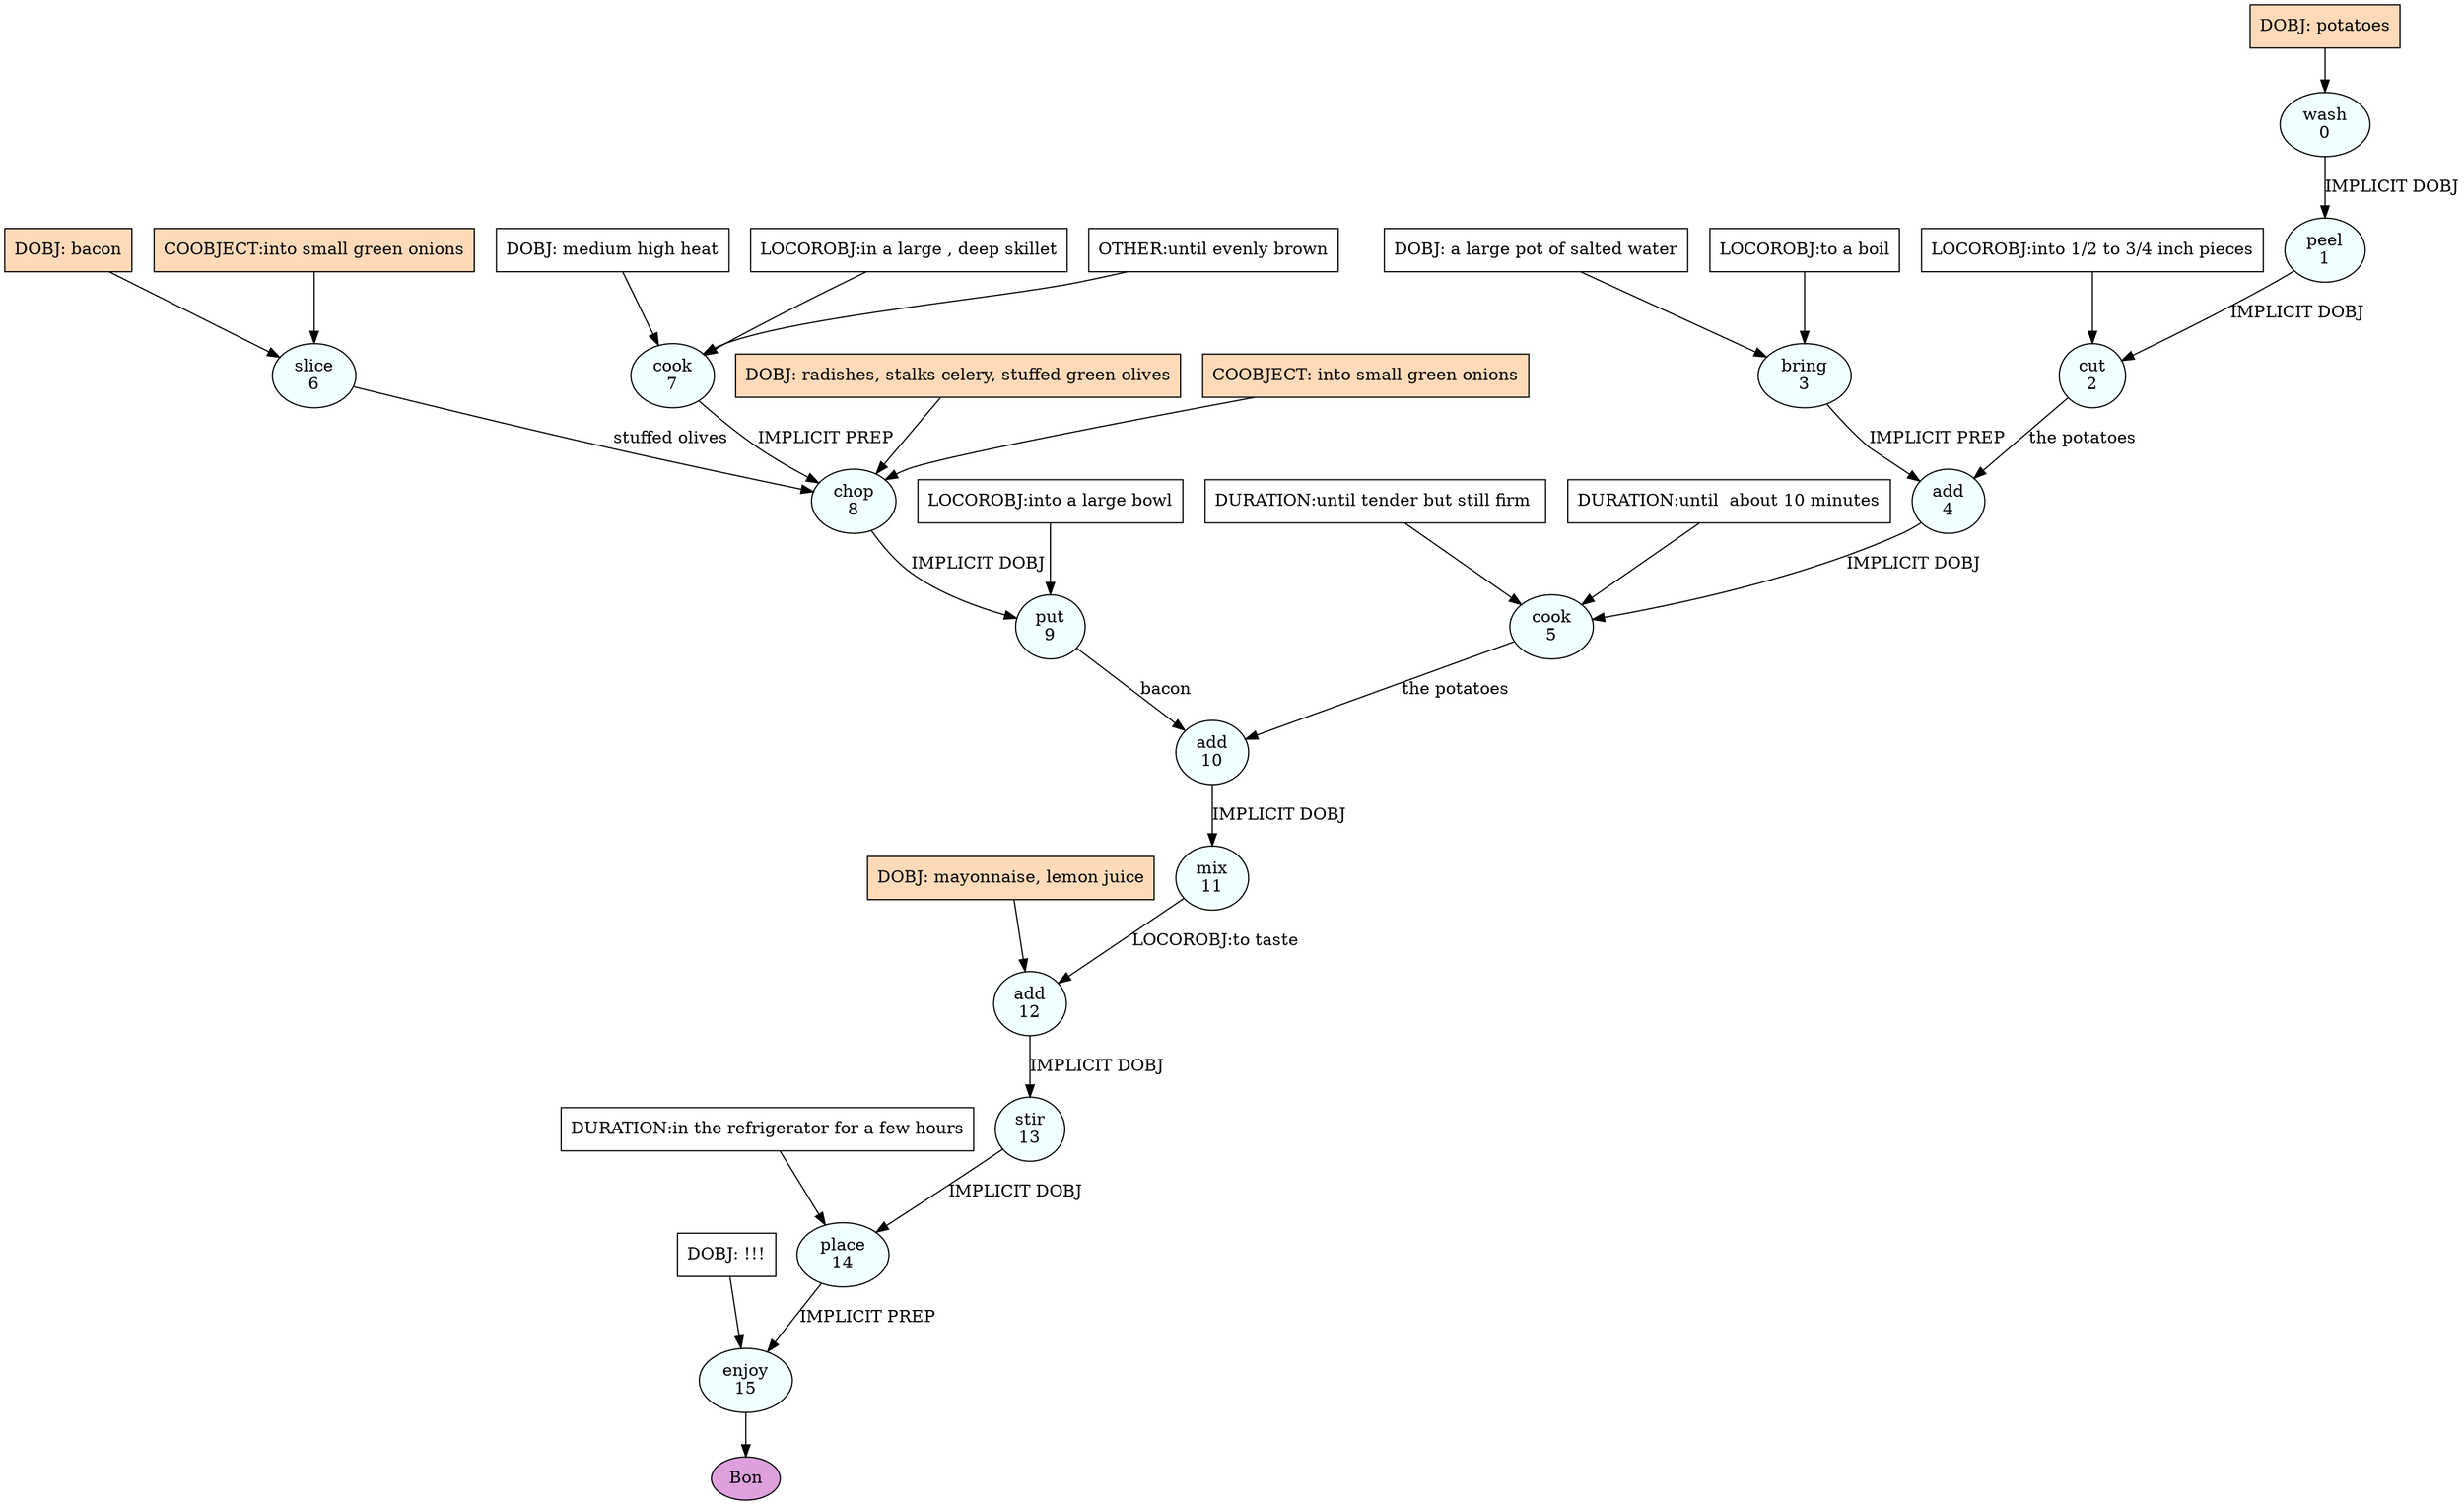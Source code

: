 digraph recipe {
E0[label="wash
0", shape=oval, style=filled, fillcolor=azure]
E1[label="peel
1", shape=oval, style=filled, fillcolor=azure]
E2[label="cut
2", shape=oval, style=filled, fillcolor=azure]
E3[label="bring
3", shape=oval, style=filled, fillcolor=azure]
E4[label="add
4", shape=oval, style=filled, fillcolor=azure]
E5[label="cook
5", shape=oval, style=filled, fillcolor=azure]
E6[label="slice
6", shape=oval, style=filled, fillcolor=azure]
E7[label="cook
7", shape=oval, style=filled, fillcolor=azure]
E8[label="chop
8", shape=oval, style=filled, fillcolor=azure]
E9[label="put
9", shape=oval, style=filled, fillcolor=azure]
E10[label="add
10", shape=oval, style=filled, fillcolor=azure]
E11[label="mix
11", shape=oval, style=filled, fillcolor=azure]
E12[label="add
12", shape=oval, style=filled, fillcolor=azure]
E13[label="stir
13", shape=oval, style=filled, fillcolor=azure]
E14[label="place
14", shape=oval, style=filled, fillcolor=azure]
E15[label="enjoy
15", shape=oval, style=filled, fillcolor=azure]
D6[label="DOBJ: bacon", shape=box, style=filled, fillcolor=peachpuff]
D6 -> E6
P6_0[label="COOBJECT:into small green onions", shape=box, style=filled, fillcolor=peachpuff]
P6_0 -> E6
D3[label="DOBJ: a large pot of salted water", shape=box, style=filled, fillcolor=white]
D3 -> E3
P3_0[label="LOCOROBJ:to a boil", shape=box, style=filled, fillcolor=white]
P3_0 -> E3
D0[label="DOBJ: potatoes", shape=box, style=filled, fillcolor=peachpuff]
D0 -> E0
D7[label="DOBJ: medium high heat", shape=box, style=filled, fillcolor=white]
D7 -> E7
P7_0[label="LOCOROBJ:in a large , deep skillet", shape=box, style=filled, fillcolor=white]
P7_0 -> E7
P7_1[label="OTHER:until evenly brown", shape=box, style=filled, fillcolor=white]
P7_1 -> E7
E0 -> E1 [label="IMPLICIT DOBJ"]
E1 -> E2 [label="IMPLICIT DOBJ"]
P2_0_0[label="LOCOROBJ:into 1/2 to 3/4 inch pieces", shape=box, style=filled, fillcolor=white]
P2_0_0 -> E2
E2 -> E4 [label="the potatoes"]
E3 -> E4 [label="IMPLICIT PREP"]
E4 -> E5 [label="IMPLICIT DOBJ"]
P5_0_0[label="DURATION:until tender but still firm ", shape=box, style=filled, fillcolor=white]
P5_0_0 -> E5
P5_0_1[label="DURATION:until  about 10 minutes", shape=box, style=filled, fillcolor=white]
P5_0_1 -> E5
D8_ing[label="DOBJ: radishes, stalks celery, stuffed green olives", shape=box, style=filled, fillcolor=peachpuff]
D8_ing -> E8
E6 -> E8 [label=" stuffed olives"]
E7 -> E8 [label="IMPLICIT PREP"]
P8_1_ing[label="COOBJECT: into small green onions", shape=box, style=filled, fillcolor=peachpuff]
P8_1_ing -> E8
E8 -> E9 [label="IMPLICIT DOBJ"]
P9_0_0[label="LOCOROBJ:into a large bowl", shape=box, style=filled, fillcolor=white]
P9_0_0 -> E9
E5 -> E10 [label="the potatoes"]
E9 -> E10 [label="bacon"]
E10 -> E11 [label="IMPLICIT DOBJ"]
D12_ing[label="DOBJ: mayonnaise, lemon juice", shape=box, style=filled, fillcolor=peachpuff]
D12_ing -> E12
E11 -> E12 [label="LOCOROBJ:to taste"]
E12 -> E13 [label="IMPLICIT DOBJ"]
E13 -> E14 [label="IMPLICIT DOBJ"]
P14_0_0[label="DURATION:in the refrigerator for a few hours", shape=box, style=filled, fillcolor=white]
P14_0_0 -> E14
D15_0[label="DOBJ: !!!", shape=box, style=filled, fillcolor=white]
D15_0 -> E15
E14 -> E15 [label="IMPLICIT PREP"]
EOR[label="Bon", shape=oval, style=filled, fillcolor=plum]
E15 -> EOR
}
